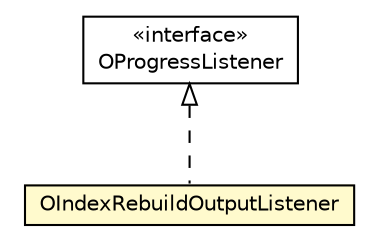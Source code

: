 #!/usr/local/bin/dot
#
# Class diagram 
# Generated by UMLGraph version R5_6-24-gf6e263 (http://www.umlgraph.org/)
#

digraph G {
	edge [fontname="Helvetica",fontsize=10,labelfontname="Helvetica",labelfontsize=10];
	node [fontname="Helvetica",fontsize=10,shape=plaintext];
	nodesep=0.25;
	ranksep=0.5;
	// com.orientechnologies.common.listener.OProgressListener
	c2107502 [label=<<table title="com.orientechnologies.common.listener.OProgressListener" border="0" cellborder="1" cellspacing="0" cellpadding="2" port="p" href="../../../common/listener/OProgressListener.html">
		<tr><td><table border="0" cellspacing="0" cellpadding="1">
<tr><td align="center" balign="center"> &#171;interface&#187; </td></tr>
<tr><td align="center" balign="center"> OProgressListener </td></tr>
		</table></td></tr>
		</table>>, URL="../../../common/listener/OProgressListener.html", fontname="Helvetica", fontcolor="black", fontsize=10.0];
	// com.orientechnologies.orient.core.index.OIndexRebuildOutputListener
	c2108685 [label=<<table title="com.orientechnologies.orient.core.index.OIndexRebuildOutputListener" border="0" cellborder="1" cellspacing="0" cellpadding="2" port="p" bgcolor="lemonChiffon" href="./OIndexRebuildOutputListener.html">
		<tr><td><table border="0" cellspacing="0" cellpadding="1">
<tr><td align="center" balign="center"> OIndexRebuildOutputListener </td></tr>
		</table></td></tr>
		</table>>, URL="./OIndexRebuildOutputListener.html", fontname="Helvetica", fontcolor="black", fontsize=10.0];
	//com.orientechnologies.orient.core.index.OIndexRebuildOutputListener implements com.orientechnologies.common.listener.OProgressListener
	c2107502:p -> c2108685:p [dir=back,arrowtail=empty,style=dashed];
}

